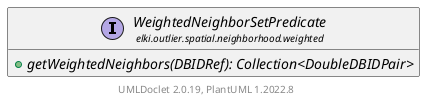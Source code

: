 @startuml
    remove .*\.(Instance|Par|Parameterizer|Factory)$
    set namespaceSeparator none
    hide empty fields
    hide empty methods

    interface "<size:14>WeightedNeighborSetPredicate.Factory\n<size:10>elki.outlier.spatial.neighborhood.weighted" as elki.outlier.spatial.neighborhood.weighted.WeightedNeighborSetPredicate.Factory<O> [[WeightedNeighborSetPredicate.Factory.html]] {
        {abstract} +instantiate(Database, Relation<? extends O>): WeightedNeighborSetPredicate
        {abstract} +getInputTypeRestriction(): TypeInformation
    }

    interface "<size:14>WeightedNeighborSetPredicate\n<size:10>elki.outlier.spatial.neighborhood.weighted" as elki.outlier.spatial.neighborhood.weighted.WeightedNeighborSetPredicate [[WeightedNeighborSetPredicate.html]] {
        {abstract} +getWeightedNeighbors(DBIDRef): Collection<DoubleDBIDPair>
    }

    elki.outlier.spatial.neighborhood.weighted.WeightedNeighborSetPredicate +-- elki.outlier.spatial.neighborhood.weighted.WeightedNeighborSetPredicate.Factory

    center footer UMLDoclet 2.0.19, PlantUML 1.2022.8
@enduml
